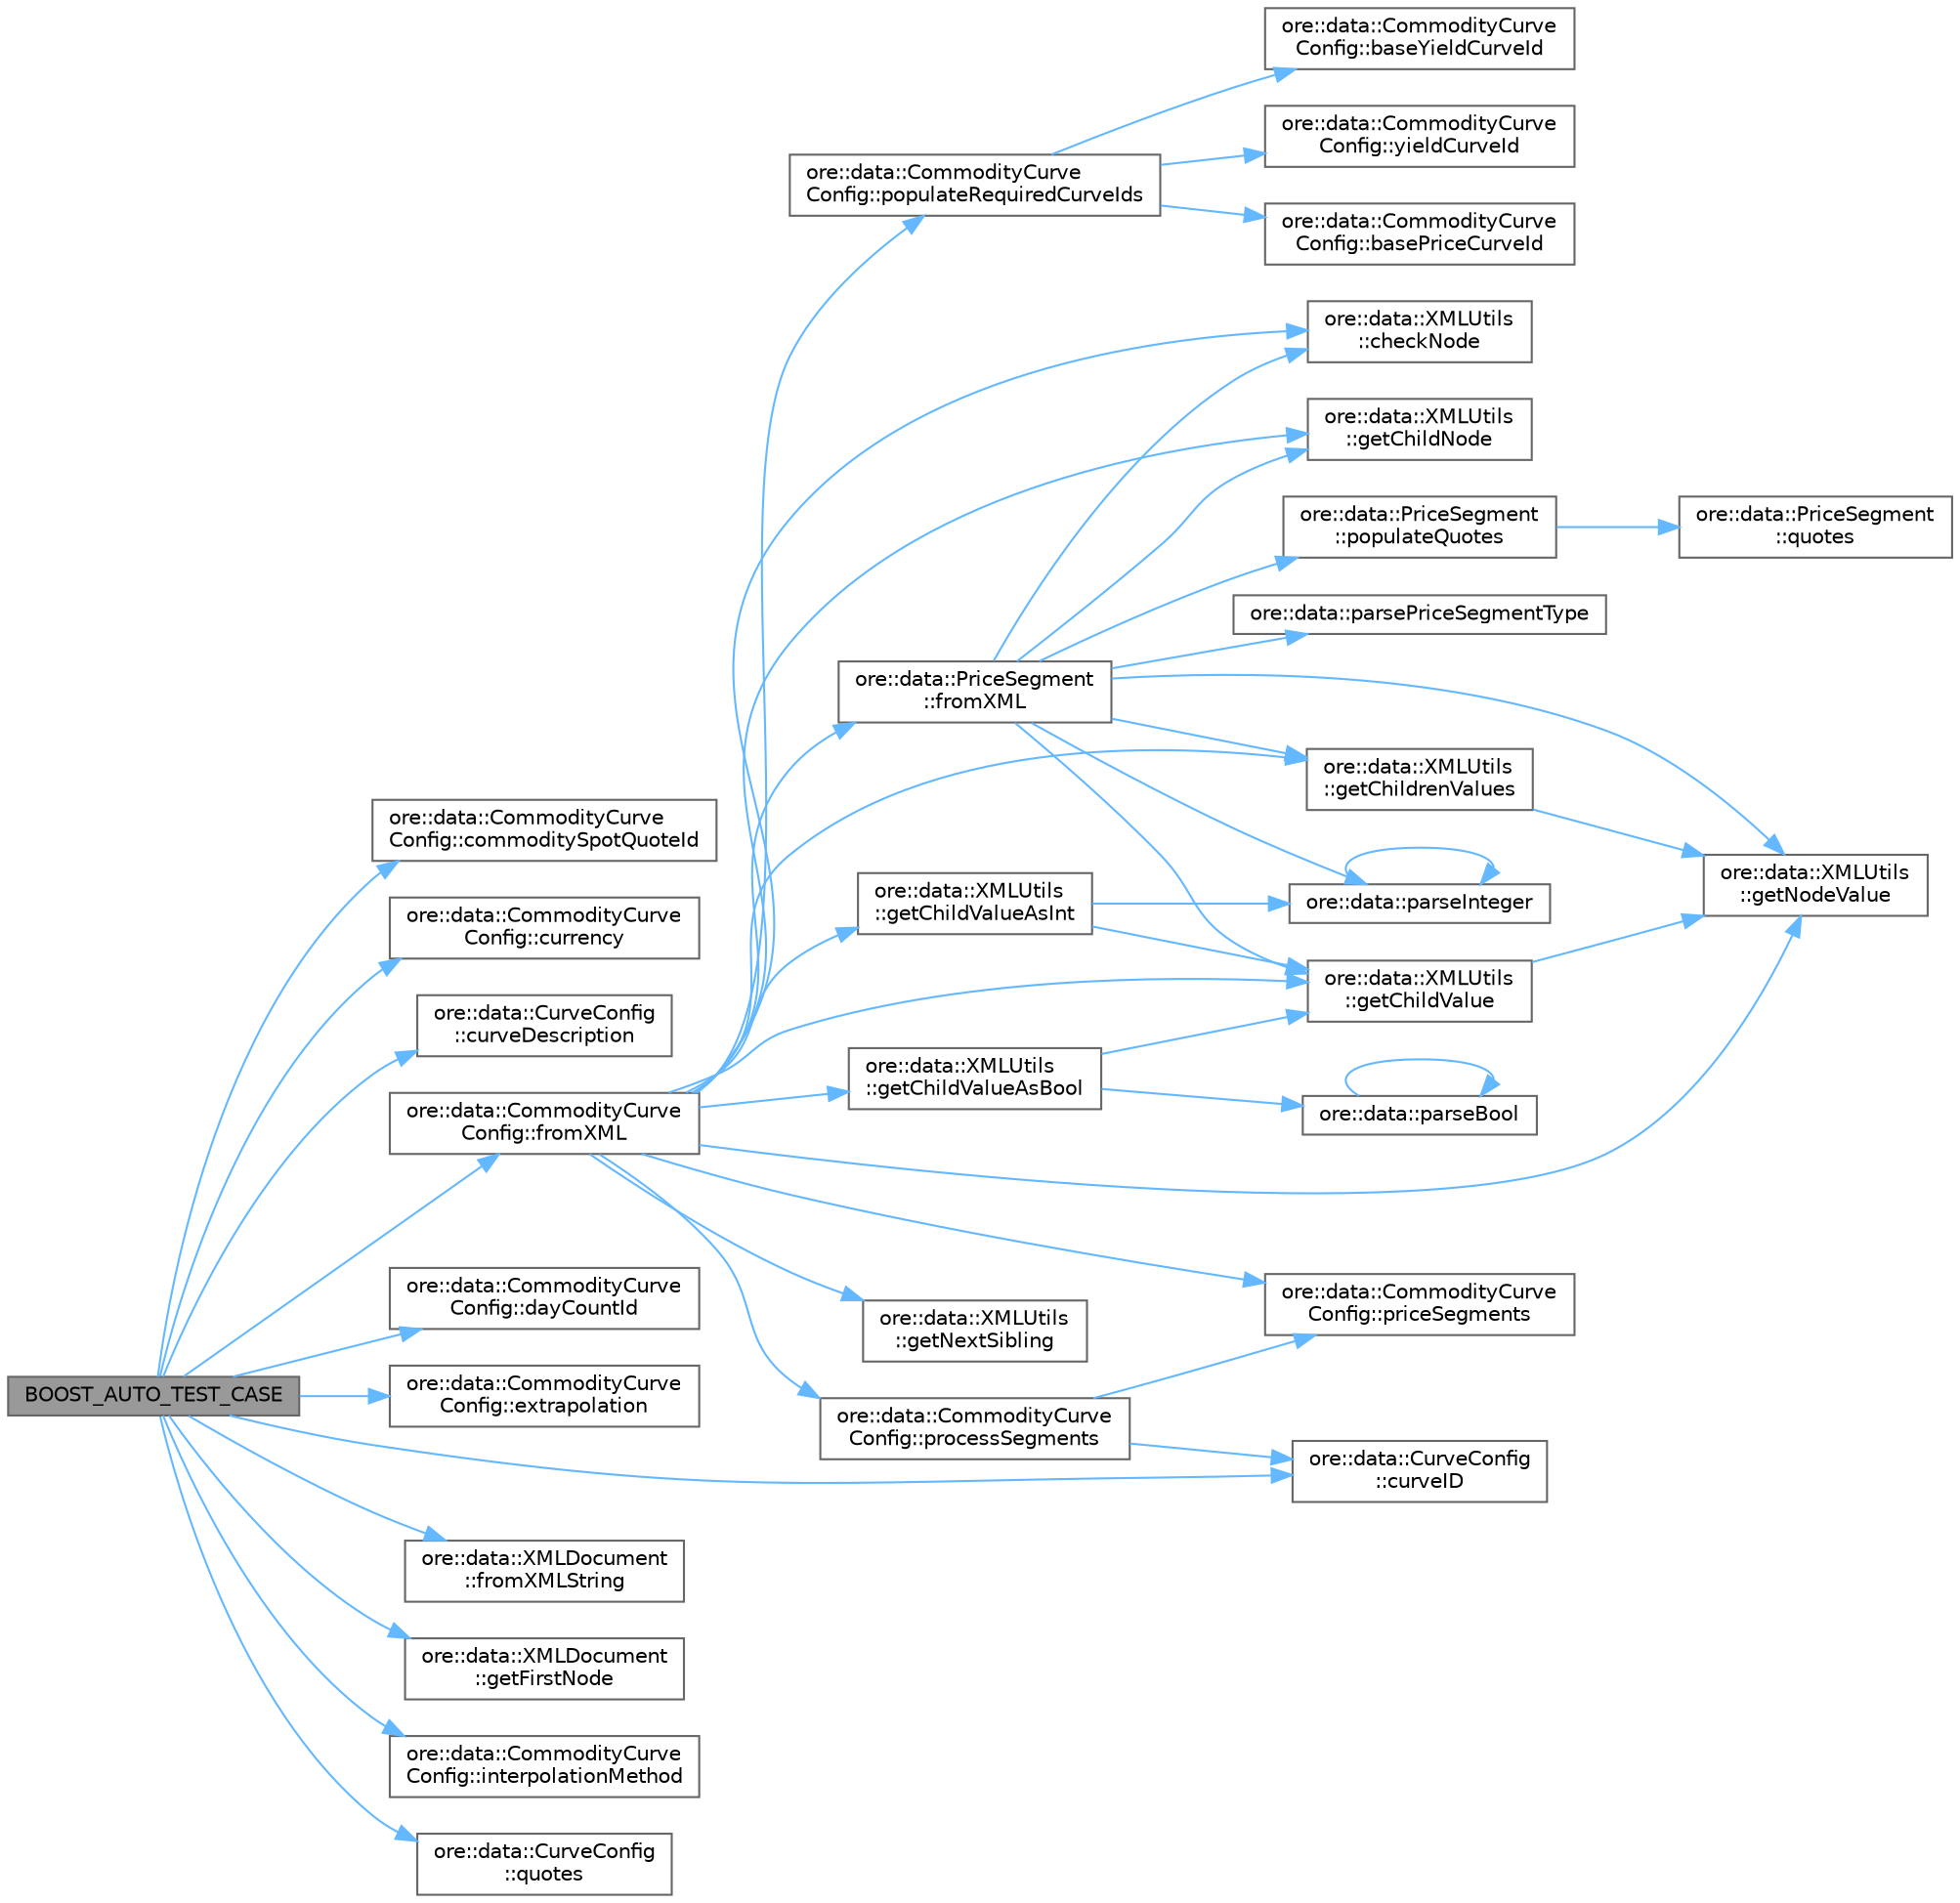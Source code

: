 digraph "BOOST_AUTO_TEST_CASE"
{
 // INTERACTIVE_SVG=YES
 // LATEX_PDF_SIZE
  bgcolor="transparent";
  edge [fontname=Helvetica,fontsize=10,labelfontname=Helvetica,labelfontsize=10];
  node [fontname=Helvetica,fontsize=10,shape=box,height=0.2,width=0.4];
  rankdir="LR";
  Node1 [label="BOOST_AUTO_TEST_CASE",height=0.2,width=0.4,color="gray40", fillcolor="grey60", style="filled", fontcolor="black",tooltip=" "];
  Node1 -> Node2 [color="steelblue1",style="solid"];
  Node2 [label="ore::data::CommodityCurve\lConfig::commoditySpotQuoteId",height=0.2,width=0.4,color="grey40", fillcolor="white", style="filled",URL="$classore_1_1data_1_1_commodity_curve_config.html#afbd8fb149a3b12bf02c394895fd81210",tooltip=" "];
  Node1 -> Node3 [color="steelblue1",style="solid"];
  Node3 [label="ore::data::CommodityCurve\lConfig::currency",height=0.2,width=0.4,color="grey40", fillcolor="white", style="filled",URL="$classore_1_1data_1_1_commodity_curve_config.html#a2308ac047ded968a38adfe56f4134813",tooltip=" "];
  Node1 -> Node4 [color="steelblue1",style="solid"];
  Node4 [label="ore::data::CurveConfig\l::curveDescription",height=0.2,width=0.4,color="grey40", fillcolor="white", style="filled",URL="$classore_1_1data_1_1_curve_config.html#a37bf6272afb34894b9bdab7b2851de31",tooltip=" "];
  Node1 -> Node5 [color="steelblue1",style="solid"];
  Node5 [label="ore::data::CurveConfig\l::curveID",height=0.2,width=0.4,color="grey40", fillcolor="white", style="filled",URL="$classore_1_1data_1_1_curve_config.html#a469f15054f3eb55783dfeb953fdf4373",tooltip=" "];
  Node1 -> Node6 [color="steelblue1",style="solid"];
  Node6 [label="ore::data::CommodityCurve\lConfig::dayCountId",height=0.2,width=0.4,color="grey40", fillcolor="white", style="filled",URL="$classore_1_1data_1_1_commodity_curve_config.html#ae19aaa8a18f1bd887327442091c070b4",tooltip=" "];
  Node1 -> Node7 [color="steelblue1",style="solid"];
  Node7 [label="ore::data::CommodityCurve\lConfig::extrapolation",height=0.2,width=0.4,color="grey40", fillcolor="white", style="filled",URL="$classore_1_1data_1_1_commodity_curve_config.html#a7dd47beba239c5ffec6a4a50f4110664",tooltip=" "];
  Node1 -> Node8 [color="steelblue1",style="solid"];
  Node8 [label="ore::data::CommodityCurve\lConfig::fromXML",height=0.2,width=0.4,color="grey40", fillcolor="white", style="filled",URL="$classore_1_1data_1_1_commodity_curve_config.html#a7741ae0fc924943de5bfe02928262eb7",tooltip=" "];
  Node8 -> Node9 [color="steelblue1",style="solid"];
  Node9 [label="ore::data::XMLUtils\l::checkNode",height=0.2,width=0.4,color="grey40", fillcolor="white", style="filled",URL="$classore_1_1data_1_1_x_m_l_utils.html#a37c092916f4bdf10d4fbf6bb9e474db7",tooltip=" "];
  Node8 -> Node10 [color="steelblue1",style="solid"];
  Node10 [label="ore::data::PriceSegment\l::fromXML",height=0.2,width=0.4,color="grey40", fillcolor="white", style="filled",URL="$classore_1_1data_1_1_price_segment.html#a7741ae0fc924943de5bfe02928262eb7",tooltip=" "];
  Node10 -> Node9 [color="steelblue1",style="solid"];
  Node10 -> Node11 [color="steelblue1",style="solid"];
  Node11 [label="ore::data::XMLUtils\l::getChildNode",height=0.2,width=0.4,color="grey40", fillcolor="white", style="filled",URL="$classore_1_1data_1_1_x_m_l_utils.html#a5f2b91a4af900e85c356cfe807e64501",tooltip=" "];
  Node10 -> Node12 [color="steelblue1",style="solid"];
  Node12 [label="ore::data::XMLUtils\l::getChildrenValues",height=0.2,width=0.4,color="grey40", fillcolor="white", style="filled",URL="$classore_1_1data_1_1_x_m_l_utils.html#aaf4e8600c620cb901bd271e3ec76d702",tooltip=" "];
  Node12 -> Node13 [color="steelblue1",style="solid"];
  Node13 [label="ore::data::XMLUtils\l::getNodeValue",height=0.2,width=0.4,color="grey40", fillcolor="white", style="filled",URL="$classore_1_1data_1_1_x_m_l_utils.html#a6704501b110fa9d056096df3e05f0df2",tooltip="Get a node's value."];
  Node10 -> Node14 [color="steelblue1",style="solid"];
  Node14 [label="ore::data::XMLUtils\l::getChildValue",height=0.2,width=0.4,color="grey40", fillcolor="white", style="filled",URL="$classore_1_1data_1_1_x_m_l_utils.html#a5a1307174ddefdb3aad6e3bd8cc63b27",tooltip=" "];
  Node14 -> Node13 [color="steelblue1",style="solid"];
  Node10 -> Node13 [color="steelblue1",style="solid"];
  Node10 -> Node15 [color="steelblue1",style="solid"];
  Node15 [label="ore::data::parseInteger",height=0.2,width=0.4,color="grey40", fillcolor="white", style="filled",URL="$group__utilities.html#gaecd67eda4fb5f4859bb8f6d383547721",tooltip="Convert text to QuantLib::Integer."];
  Node15 -> Node15 [color="steelblue1",style="solid"];
  Node10 -> Node16 [color="steelblue1",style="solid"];
  Node16 [label="ore::data::parsePriceSegmentType",height=0.2,width=0.4,color="grey40", fillcolor="white", style="filled",URL="$namespaceore_1_1data.html#af88eaaee5d42d97a03855b10315bbec2",tooltip="Convert text to PriceSegment::Type."];
  Node10 -> Node17 [color="steelblue1",style="solid"];
  Node17 [label="ore::data::PriceSegment\l::populateQuotes",height=0.2,width=0.4,color="grey40", fillcolor="white", style="filled",URL="$classore_1_1data_1_1_price_segment.html#a19ed6e6444ea03ab24f69f1bf17d2151",tooltip="Populate quotes."];
  Node17 -> Node18 [color="steelblue1",style="solid"];
  Node18 [label="ore::data::PriceSegment\l::quotes",height=0.2,width=0.4,color="grey40", fillcolor="white", style="filled",URL="$classore_1_1data_1_1_price_segment.html#ab4850b56e8bad34c1c061fed3ade5d1a",tooltip=" "];
  Node8 -> Node11 [color="steelblue1",style="solid"];
  Node8 -> Node12 [color="steelblue1",style="solid"];
  Node8 -> Node14 [color="steelblue1",style="solid"];
  Node8 -> Node19 [color="steelblue1",style="solid"];
  Node19 [label="ore::data::XMLUtils\l::getChildValueAsBool",height=0.2,width=0.4,color="grey40", fillcolor="white", style="filled",URL="$classore_1_1data_1_1_x_m_l_utils.html#a5dc9d9e82028f69de452d27da6b43db0",tooltip=" "];
  Node19 -> Node14 [color="steelblue1",style="solid"];
  Node19 -> Node20 [color="steelblue1",style="solid"];
  Node20 [label="ore::data::parseBool",height=0.2,width=0.4,color="grey40", fillcolor="white", style="filled",URL="$group__utilities.html#ga94621f11193864fa1338296232dc5be9",tooltip="Convert text to bool."];
  Node20 -> Node20 [color="steelblue1",style="solid"];
  Node8 -> Node21 [color="steelblue1",style="solid"];
  Node21 [label="ore::data::XMLUtils\l::getChildValueAsInt",height=0.2,width=0.4,color="grey40", fillcolor="white", style="filled",URL="$classore_1_1data_1_1_x_m_l_utils.html#a671fddcd84c82969a0291db7976113ef",tooltip=" "];
  Node21 -> Node14 [color="steelblue1",style="solid"];
  Node21 -> Node15 [color="steelblue1",style="solid"];
  Node8 -> Node22 [color="steelblue1",style="solid"];
  Node22 [label="ore::data::XMLUtils\l::getNextSibling",height=0.2,width=0.4,color="grey40", fillcolor="white", style="filled",URL="$classore_1_1data_1_1_x_m_l_utils.html#a7fedec5ac495a3e67a9abd7e4aae74aa",tooltip="Get a node's next sibling node."];
  Node8 -> Node13 [color="steelblue1",style="solid"];
  Node8 -> Node23 [color="steelblue1",style="solid"];
  Node23 [label="ore::data::CommodityCurve\lConfig::populateRequiredCurveIds",height=0.2,width=0.4,color="grey40", fillcolor="white", style="filled",URL="$classore_1_1data_1_1_commodity_curve_config.html#a09cdbe524aa89af7bba59a844397ebb9",tooltip="Populate any dependent curve IDs."];
  Node23 -> Node24 [color="steelblue1",style="solid"];
  Node24 [label="ore::data::CommodityCurve\lConfig::basePriceCurveId",height=0.2,width=0.4,color="grey40", fillcolor="white", style="filled",URL="$classore_1_1data_1_1_commodity_curve_config.html#a3e36404b3b71e02db2346fa8189b213f",tooltip=" "];
  Node23 -> Node25 [color="steelblue1",style="solid"];
  Node25 [label="ore::data::CommodityCurve\lConfig::baseYieldCurveId",height=0.2,width=0.4,color="grey40", fillcolor="white", style="filled",URL="$classore_1_1data_1_1_commodity_curve_config.html#a350028a8d99af0b064b474faab7dd448",tooltip=" "];
  Node23 -> Node26 [color="steelblue1",style="solid"];
  Node26 [label="ore::data::CommodityCurve\lConfig::yieldCurveId",height=0.2,width=0.4,color="grey40", fillcolor="white", style="filled",URL="$classore_1_1data_1_1_commodity_curve_config.html#a4fb5b93e4436a54f724e77abbea5a380",tooltip=" "];
  Node8 -> Node27 [color="steelblue1",style="solid"];
  Node27 [label="ore::data::CommodityCurve\lConfig::priceSegments",height=0.2,width=0.4,color="grey40", fillcolor="white", style="filled",URL="$classore_1_1data_1_1_commodity_curve_config.html#a518d94eba605c4ec5a3c775083f5f0e2",tooltip=" "];
  Node8 -> Node28 [color="steelblue1",style="solid"];
  Node28 [label="ore::data::CommodityCurve\lConfig::processSegments",height=0.2,width=0.4,color="grey40", fillcolor="white", style="filled",URL="$classore_1_1data_1_1_commodity_curve_config.html#a641c2327efd02e04cddf1fa98e0c3345",tooltip="Process price segments when configuring a Piecewise curve."];
  Node28 -> Node5 [color="steelblue1",style="solid"];
  Node28 -> Node27 [color="steelblue1",style="solid"];
  Node1 -> Node29 [color="steelblue1",style="solid"];
  Node29 [label="ore::data::XMLDocument\l::fromXMLString",height=0.2,width=0.4,color="grey40", fillcolor="white", style="filled",URL="$classore_1_1data_1_1_x_m_l_document.html#acc30bd0f5b952978558a02ee60a952e8",tooltip="load a document from a hard-coded string"];
  Node1 -> Node30 [color="steelblue1",style="solid"];
  Node30 [label="ore::data::XMLDocument\l::getFirstNode",height=0.2,width=0.4,color="grey40", fillcolor="white", style="filled",URL="$classore_1_1data_1_1_x_m_l_document.html#adc51f551b19a2cabd09440c56d4119d6",tooltip=" "];
  Node1 -> Node31 [color="steelblue1",style="solid"];
  Node31 [label="ore::data::CommodityCurve\lConfig::interpolationMethod",height=0.2,width=0.4,color="grey40", fillcolor="white", style="filled",URL="$classore_1_1data_1_1_commodity_curve_config.html#ac3434a2dc89fe4b18af88d3ded85163e",tooltip=" "];
  Node1 -> Node32 [color="steelblue1",style="solid"];
  Node32 [label="ore::data::CurveConfig\l::quotes",height=0.2,width=0.4,color="grey40", fillcolor="white", style="filled",URL="$classore_1_1data_1_1_curve_config.html#a69738e85aa491109ae0e57fd5833aebb",tooltip="Return all the market quotes required for this config."];
}
